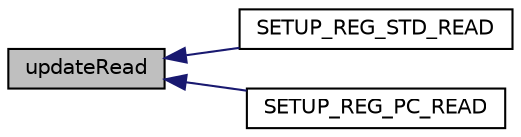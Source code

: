 digraph "updateRead"
{
  edge [fontname="Helvetica",fontsize="10",labelfontname="Helvetica",labelfontsize="10"];
  node [fontname="Helvetica",fontsize="10",shape=record];
  rankdir="LR";
  Node262 [label="updateRead",height=0.2,width=0.4,color="black", fillcolor="grey75", style="filled", fontcolor="black"];
  Node262 -> Node263 [dir="back",color="midnightblue",fontsize="10",style="solid",fontname="Helvetica"];
  Node263 [label="SETUP_REG_STD_READ",height=0.2,width=0.4,color="black", fillcolor="white", style="filled",URL="$d4/d1f/system__common__registers_8h.html#af4727a28681695ac718e5aa4e2842bab"];
  Node262 -> Node264 [dir="back",color="midnightblue",fontsize="10",style="solid",fontname="Helvetica"];
  Node264 [label="SETUP_REG_PC_READ",height=0.2,width=0.4,color="black", fillcolor="white", style="filled",URL="$d4/d1f/system__common__registers_8h.html#a859cecf873079ef7439f37fe8e65a6f1"];
}
